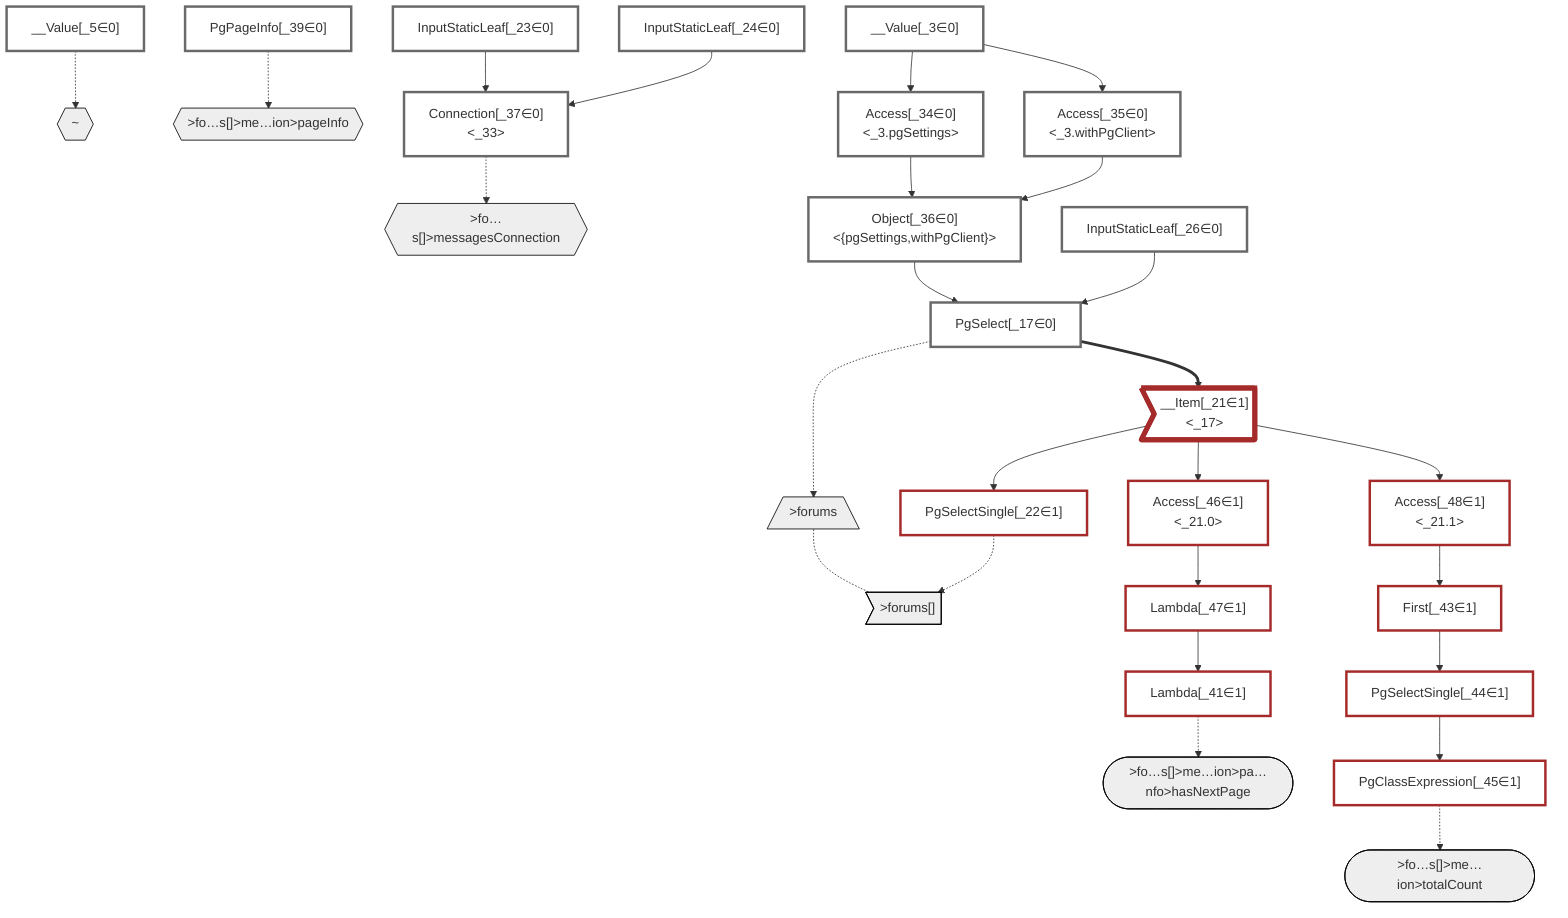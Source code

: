 graph TD
    classDef path fill:#eee,stroke:#000
    classDef plan fill:#fff,stroke-width:3px
    classDef itemplan fill:#fff,stroke-width:6px
    classDef sideeffectplan fill:#f00,stroke-width:6px

    %% subgraph fields
    P1{{"~"}}:::path
    P2[/">forums"\]:::path
    P3>">forums[]"]:::path
    P2 -.- P3
    P4{{">fo…s[]>messagesConnection"}}:::path
    P5{{">fo…s[]>me…ion>pageInfo"}}:::path
    P6([">fo…s[]>me…ion>pa…nfo>hasNextPage"]):::path
    %% P5 -.-> P6
    %% P4 -.-> P5
    P7([">fo…s[]>me…ion>totalCount"]):::path
    %% P4 -.-> P7
    %% P3 -.-> P4
    %% P1 -.-> P2
    %% end

    %% define plans
    __Value_3["__Value[_3∈0]<br /><context>"]:::plan
    __Value_5["__Value[_5∈0]<br /><rootValue>"]:::plan
    PgSelect_17["PgSelect[_17∈0]<br /><forums>"]:::plan
    __Item_21>"__Item[_21∈1]<br /><_17>"]:::itemplan
    PgSelectSingle_22["PgSelectSingle[_22∈1]<br /><forums>"]:::plan
    InputStaticLeaf_23["InputStaticLeaf[_23∈0]"]:::plan
    InputStaticLeaf_24["InputStaticLeaf[_24∈0]"]:::plan
    InputStaticLeaf_26["InputStaticLeaf[_26∈0]"]:::plan
    Access_34["Access[_34∈0]<br /><_3.pgSettings>"]:::plan
    Access_35["Access[_35∈0]<br /><_3.withPgClient>"]:::plan
    Object_36["Object[_36∈0]<br /><{pgSettings,withPgClient}>"]:::plan
    Connection_37["Connection[_37∈0]<br /><_33>"]:::plan
    PgPageInfo_39["PgPageInfo[_39∈0]"]:::plan
    Lambda_41["Lambda[_41∈1]<br /><listHasMore>"]:::plan
    First_43["First[_43∈1]"]:::plan
    PgSelectSingle_44["PgSelectSingle[_44∈1]<br /><messages>"]:::plan
    PgClassExpression_45["PgClassExpression[_45∈1]<br /><count(*)>"]:::plan
    Access_46["Access[_46∈1]<br /><_21.0>"]:::plan
    Lambda_47["Lambda[_47∈1]"]:::plan
    Access_48["Access[_48∈1]<br /><_21.1>"]:::plan

    %% plan dependencies
    Object_36 --> PgSelect_17
    InputStaticLeaf_26 --> PgSelect_17
    PgSelect_17 ==> __Item_21
    __Item_21 --> PgSelectSingle_22
    __Value_3 --> Access_34
    __Value_3 --> Access_35
    Access_34 --> Object_36
    Access_35 --> Object_36
    InputStaticLeaf_23 --> Connection_37
    InputStaticLeaf_24 --> Connection_37
    Lambda_47 --> Lambda_41
    Access_48 --> First_43
    First_43 --> PgSelectSingle_44
    PgSelectSingle_44 --> PgClassExpression_45
    __Item_21 --> Access_46
    Access_46 --> Lambda_47
    __Item_21 --> Access_48

    %% plan-to-path relationships
    __Value_5 -.-> P1
    PgSelect_17 -.-> P2
    PgSelectSingle_22 -.-> P3
    Connection_37 -.-> P4
    PgPageInfo_39 -.-> P5
    Lambda_41 -.-> P6
    PgClassExpression_45 -.-> P7

    %% allocate buckets
    classDef bucket0 stroke:#696969
    class __Value_3,__Value_5,PgSelect_17,InputStaticLeaf_23,InputStaticLeaf_24,InputStaticLeaf_26,Access_34,Access_35,Object_36,Connection_37,PgPageInfo_39 bucket0
    classDef bucket1 stroke:#a52a2a
    class __Item_21,PgSelectSingle_22,Lambda_41,First_43,PgSelectSingle_44,PgClassExpression_45,Access_46,Lambda_47,Access_48 bucket1